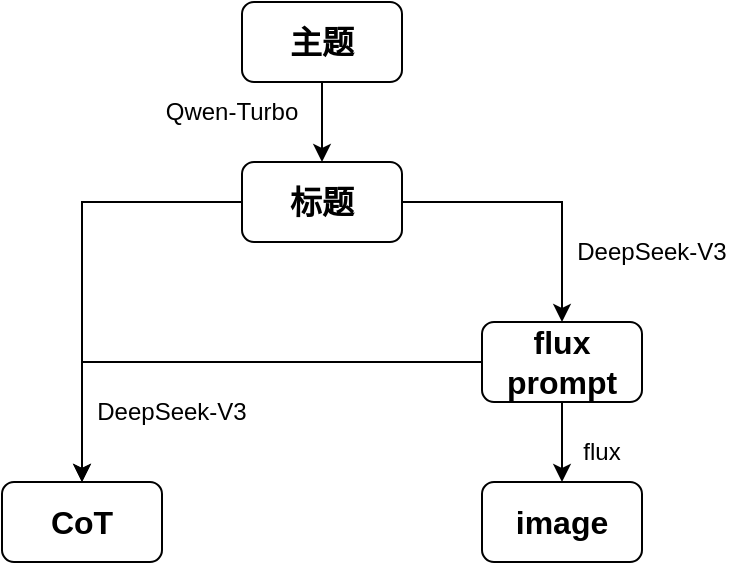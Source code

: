 <mxfile version="24.2.5" type="device">
  <diagram name="第 1 页" id="MwUitmlHcDLY5eKN4XdU">
    <mxGraphModel dx="858" dy="1154" grid="1" gridSize="10" guides="1" tooltips="1" connect="1" arrows="1" fold="1" page="1" pageScale="1" pageWidth="1700" pageHeight="1100" math="0" shadow="0">
      <root>
        <mxCell id="0" />
        <mxCell id="1" parent="0" />
        <mxCell id="p7DYCz4IEpbEr1eP1l_v-3" value="" style="edgeStyle=orthogonalEdgeStyle;rounded=0;orthogonalLoop=1;jettySize=auto;html=1;" parent="1" source="p7DYCz4IEpbEr1eP1l_v-1" target="p7DYCz4IEpbEr1eP1l_v-2" edge="1">
          <mxGeometry relative="1" as="geometry" />
        </mxCell>
        <mxCell id="p7DYCz4IEpbEr1eP1l_v-1" value="&lt;font style=&quot;font-size: 16px;&quot;&gt;&lt;b&gt;主题&lt;/b&gt;&lt;/font&gt;" style="rounded=1;whiteSpace=wrap;html=1;" parent="1" vertex="1">
          <mxGeometry x="280" y="200" width="80" height="40" as="geometry" />
        </mxCell>
        <mxCell id="p7DYCz4IEpbEr1eP1l_v-11" value="" style="edgeStyle=orthogonalEdgeStyle;rounded=0;orthogonalLoop=1;jettySize=auto;html=1;" parent="1" source="p7DYCz4IEpbEr1eP1l_v-2" target="p7DYCz4IEpbEr1eP1l_v-5" edge="1">
          <mxGeometry relative="1" as="geometry" />
        </mxCell>
        <mxCell id="p7DYCz4IEpbEr1eP1l_v-12" value="" style="edgeStyle=orthogonalEdgeStyle;rounded=0;orthogonalLoop=1;jettySize=auto;html=1;" parent="1" source="p7DYCz4IEpbEr1eP1l_v-2" target="p7DYCz4IEpbEr1eP1l_v-7" edge="1">
          <mxGeometry relative="1" as="geometry" />
        </mxCell>
        <mxCell id="p7DYCz4IEpbEr1eP1l_v-2" value="&lt;font style=&quot;font-size: 16px;&quot;&gt;&lt;b&gt;标题&lt;/b&gt;&lt;/font&gt;" style="rounded=1;whiteSpace=wrap;html=1;" parent="1" vertex="1">
          <mxGeometry x="280" y="280" width="80" height="40" as="geometry" />
        </mxCell>
        <mxCell id="p7DYCz4IEpbEr1eP1l_v-4" value="Qwen-Turbo" style="text;html=1;align=center;verticalAlign=middle;whiteSpace=wrap;rounded=0;" parent="1" vertex="1">
          <mxGeometry x="230" y="240" width="90" height="30" as="geometry" />
        </mxCell>
        <mxCell id="I6f-Z4CrZxUiGnP5Ntq--1" value="" style="edgeStyle=orthogonalEdgeStyle;rounded=0;orthogonalLoop=1;jettySize=auto;html=1;" edge="1" parent="1" source="p7DYCz4IEpbEr1eP1l_v-5" target="p7DYCz4IEpbEr1eP1l_v-15">
          <mxGeometry relative="1" as="geometry" />
        </mxCell>
        <mxCell id="I6f-Z4CrZxUiGnP5Ntq--6" style="edgeStyle=orthogonalEdgeStyle;rounded=0;orthogonalLoop=1;jettySize=auto;html=1;entryX=0.5;entryY=0;entryDx=0;entryDy=0;" edge="1" parent="1" source="p7DYCz4IEpbEr1eP1l_v-5" target="p7DYCz4IEpbEr1eP1l_v-7">
          <mxGeometry relative="1" as="geometry" />
        </mxCell>
        <mxCell id="p7DYCz4IEpbEr1eP1l_v-5" value="&lt;font style=&quot;font-size: 16px;&quot;&gt;&lt;b&gt;flux prompt&lt;/b&gt;&lt;/font&gt;" style="rounded=1;whiteSpace=wrap;html=1;" parent="1" vertex="1">
          <mxGeometry x="400" y="360" width="80" height="40" as="geometry" />
        </mxCell>
        <mxCell id="p7DYCz4IEpbEr1eP1l_v-7" value="&lt;font style=&quot;font-size: 16px;&quot;&gt;&lt;b&gt;CoT&lt;/b&gt;&lt;/font&gt;" style="rounded=1;whiteSpace=wrap;html=1;" parent="1" vertex="1">
          <mxGeometry x="160" y="440" width="80" height="40" as="geometry" />
        </mxCell>
        <mxCell id="p7DYCz4IEpbEr1eP1l_v-10" value="DeepSeek-V3" style="text;html=1;align=center;verticalAlign=middle;whiteSpace=wrap;rounded=0;" parent="1" vertex="1">
          <mxGeometry x="440" y="310" width="90" height="30" as="geometry" />
        </mxCell>
        <mxCell id="p7DYCz4IEpbEr1eP1l_v-15" value="&lt;font style=&quot;font-size: 16px;&quot;&gt;&lt;b&gt;image&lt;/b&gt;&lt;/font&gt;" style="rounded=1;whiteSpace=wrap;html=1;" parent="1" vertex="1">
          <mxGeometry x="400" y="440" width="80" height="40" as="geometry" />
        </mxCell>
        <mxCell id="I6f-Z4CrZxUiGnP5Ntq--2" value="flux" style="text;html=1;align=center;verticalAlign=middle;whiteSpace=wrap;rounded=0;" vertex="1" parent="1">
          <mxGeometry x="430" y="410" width="60" height="30" as="geometry" />
        </mxCell>
        <mxCell id="I6f-Z4CrZxUiGnP5Ntq--5" value="DeepSeek-V3" style="text;html=1;align=center;verticalAlign=middle;whiteSpace=wrap;rounded=0;" vertex="1" parent="1">
          <mxGeometry x="200" y="390" width="90" height="30" as="geometry" />
        </mxCell>
      </root>
    </mxGraphModel>
  </diagram>
</mxfile>
